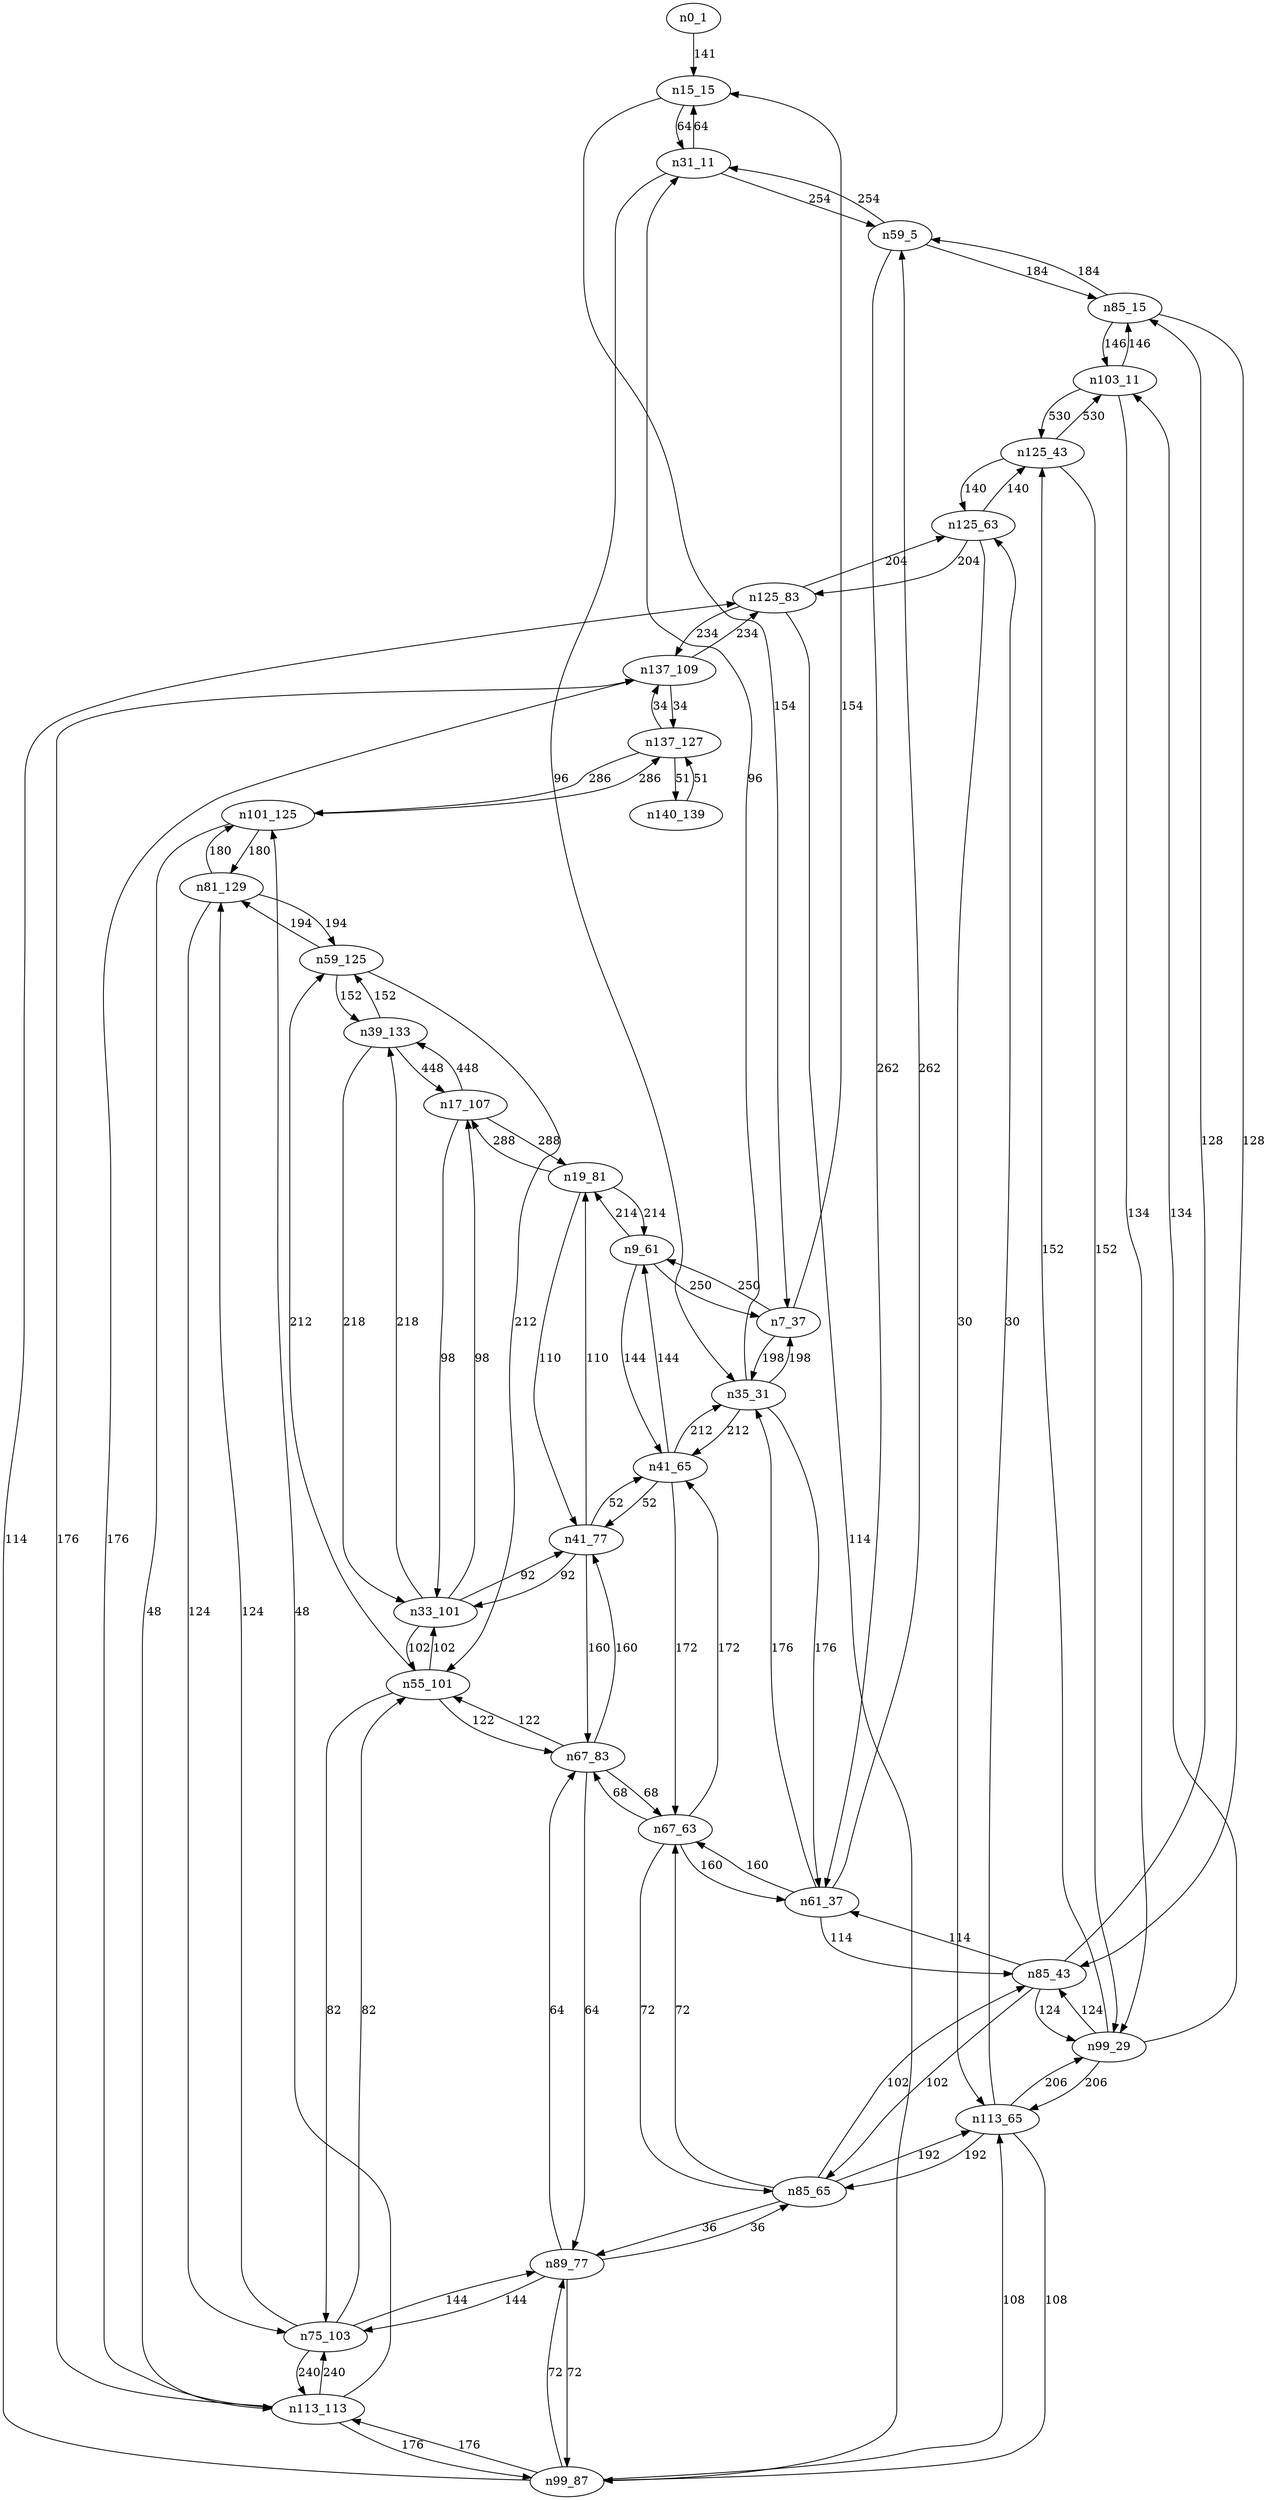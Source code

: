 digraph {
n0_1 -> n15_15 [label=141]
n15_15 -> n31_11 [label=64]
n15_15 -> n7_37 [label=154]
n31_11 -> n15_15 [label=64]
n31_11 -> n35_31 [label=96]
n31_11 -> n59_5 [label=254]
n7_37 -> n15_15 [label=154]
n7_37 -> n35_31 [label=198]
n7_37 -> n9_61 [label=250]
n35_31 -> n31_11 [label=96]
n35_31 -> n61_37 [label=176]
n35_31 -> n7_37 [label=198]
n35_31 -> n41_65 [label=212]
n59_5 -> n85_15 [label=184]
n59_5 -> n31_11 [label=254]
n59_5 -> n61_37 [label=262]
n9_61 -> n41_65 [label=144]
n9_61 -> n19_81 [label=214]
n9_61 -> n7_37 [label=250]
n61_37 -> n85_43 [label=114]
n61_37 -> n67_63 [label=160]
n61_37 -> n35_31 [label=176]
n61_37 -> n59_5 [label=262]
n41_65 -> n41_77 [label=52]
n41_65 -> n9_61 [label=144]
n41_65 -> n67_63 [label=172]
n41_65 -> n35_31 [label=212]
n85_15 -> n85_43 [label=128]
n85_15 -> n103_11 [label=146]
n85_15 -> n59_5 [label=184]
n19_81 -> n41_77 [label=110]
n19_81 -> n9_61 [label=214]
n19_81 -> n17_107 [label=288]
n85_43 -> n85_65 [label=102]
n85_43 -> n61_37 [label=114]
n85_43 -> n99_29 [label=124]
n85_43 -> n85_15 [label=128]
n67_63 -> n67_83 [label=68]
n67_63 -> n85_65 [label=72]
n67_63 -> n61_37 [label=160]
n67_63 -> n41_65 [label=172]
n41_77 -> n41_65 [label=52]
n41_77 -> n33_101 [label=92]
n41_77 -> n19_81 [label=110]
n41_77 -> n67_83 [label=160]
n103_11 -> n99_29 [label=134]
n103_11 -> n85_15 [label=146]
n103_11 -> n125_43 [label=530]
n17_107 -> n33_101 [label=98]
n17_107 -> n19_81 [label=288]
n17_107 -> n39_133 [label=448]
n85_65 -> n89_77 [label=36]
n85_65 -> n67_63 [label=72]
n85_65 -> n85_43 [label=102]
n85_65 -> n113_65 [label=192]
n99_29 -> n85_43 [label=124]
n99_29 -> n103_11 [label=134]
n99_29 -> n125_43 [label=152]
n99_29 -> n113_65 [label=206]
n67_83 -> n89_77 [label=64]
n67_83 -> n67_63 [label=68]
n67_83 -> n55_101 [label=122]
n67_83 -> n41_77 [label=160]
n33_101 -> n41_77 [label=92]
n33_101 -> n17_107 [label=98]
n33_101 -> n55_101 [label=102]
n33_101 -> n39_133 [label=218]
n125_43 -> n125_63 [label=140]
n125_43 -> n99_29 [label=152]
n125_43 -> n103_11 [label=530]
n39_133 -> n59_125 [label=152]
n39_133 -> n33_101 [label=218]
n39_133 -> n17_107 [label=448]
n89_77 -> n85_65 [label=36]
n89_77 -> n67_83 [label=64]
n89_77 -> n99_87 [label=72]
n89_77 -> n75_103 [label=144]
n113_65 -> n125_63 [label=30]
n113_65 -> n99_87 [label=108]
n113_65 -> n85_65 [label=192]
n113_65 -> n99_29 [label=206]
n55_101 -> n75_103 [label=82]
n55_101 -> n33_101 [label=102]
n55_101 -> n67_83 [label=122]
n55_101 -> n59_125 [label=212]
n125_63 -> n113_65 [label=30]
n125_63 -> n125_43 [label=140]
n125_63 -> n125_83 [label=204]
n59_125 -> n39_133 [label=152]
n59_125 -> n81_129 [label=194]
n59_125 -> n55_101 [label=212]
n99_87 -> n89_77 [label=72]
n99_87 -> n113_65 [label=108]
n99_87 -> n125_83 [label=114]
n99_87 -> n113_113 [label=176]
n75_103 -> n55_101 [label=82]
n75_103 -> n81_129 [label=124]
n75_103 -> n89_77 [label=144]
n75_103 -> n113_113 [label=240]
n125_83 -> n99_87 [label=114]
n125_83 -> n125_63 [label=204]
n125_83 -> n137_109 [label=234]
n81_129 -> n75_103 [label=124]
n81_129 -> n101_125 [label=180]
n81_129 -> n59_125 [label=194]
n113_113 -> n101_125 [label=48]
n113_113 -> n99_87 [label=176]
n113_113 -> n137_109 [label=176]
n113_113 -> n75_103 [label=240]
n137_109 -> n137_127 [label=34]
n137_109 -> n113_113 [label=176]
n137_109 -> n125_83 [label=234]
n101_125 -> n113_113 [label=48]
n101_125 -> n81_129 [label=180]
n101_125 -> n137_127 [label=286]
n137_127 -> n137_109 [label=34]
n137_127 -> n140_139 [label=51]
n137_127 -> n101_125 [label=286]
n140_139 -> n137_127 [label=51]
}
